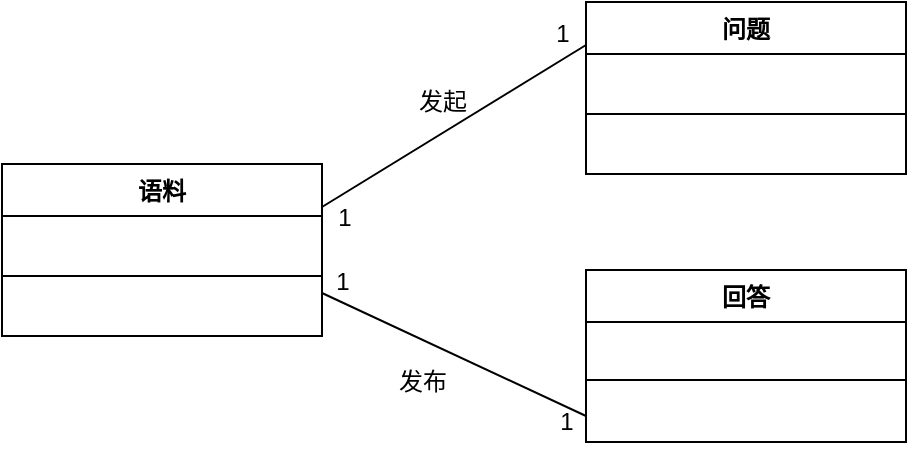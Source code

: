 <mxfile version="12.9.3" type="device"><diagram id="6wMeyarMs7nROyQC8wwc" name="第 1 页"><mxGraphModel dx="1026" dy="594" grid="1" gridSize="10" guides="1" tooltips="1" connect="1" arrows="1" fold="1" page="1" pageScale="1" pageWidth="1169" pageHeight="1654" math="0" shadow="0"><root><mxCell id="0"/><mxCell id="1" parent="0"/><mxCell id="FlJ08VUpoCE8e7hXRUIp-33" style="rounded=0;orthogonalLoop=1;jettySize=auto;html=1;exitX=0;exitY=0.25;exitDx=0;exitDy=0;entryX=1;entryY=0.25;entryDx=0;entryDy=0;endArrow=none;endFill=0;" edge="1" parent="1" source="FlJ08VUpoCE8e7hXRUIp-8" target="FlJ08VUpoCE8e7hXRUIp-23"><mxGeometry relative="1" as="geometry"/></mxCell><mxCell id="FlJ08VUpoCE8e7hXRUIp-36" value="1" style="text;html=1;align=center;verticalAlign=middle;resizable=0;points=[];labelBackgroundColor=#ffffff;" vertex="1" connectable="0" parent="FlJ08VUpoCE8e7hXRUIp-33"><mxGeometry x="0.917" y="10" relative="1" as="geometry"><mxPoint as="offset"/></mxGeometry></mxCell><mxCell id="FlJ08VUpoCE8e7hXRUIp-8" value="问题" style="swimlane;fontStyle=1;align=center;verticalAlign=top;childLayout=stackLayout;horizontal=1;startSize=26;horizontalStack=0;resizeParent=1;resizeParentMax=0;resizeLast=0;collapsible=1;marginBottom=0;" vertex="1" parent="1"><mxGeometry x="492" y="150" width="160" height="86" as="geometry"/></mxCell><mxCell id="FlJ08VUpoCE8e7hXRUIp-9" value=" " style="text;strokeColor=none;fillColor=none;align=center;verticalAlign=middle;spacingLeft=4;spacingRight=4;overflow=hidden;rotatable=0;points=[[0,0.5],[1,0.5]];portConstraint=eastwest;" vertex="1" parent="FlJ08VUpoCE8e7hXRUIp-8"><mxGeometry y="26" width="160" height="26" as="geometry"/></mxCell><mxCell id="FlJ08VUpoCE8e7hXRUIp-10" value="" style="line;strokeWidth=1;fillColor=none;align=left;verticalAlign=middle;spacingTop=-1;spacingLeft=3;spacingRight=3;rotatable=0;labelPosition=right;points=[];portConstraint=eastwest;" vertex="1" parent="FlJ08VUpoCE8e7hXRUIp-8"><mxGeometry y="52" width="160" height="8" as="geometry"/></mxCell><mxCell id="FlJ08VUpoCE8e7hXRUIp-11" value=" " style="text;strokeColor=none;fillColor=none;align=left;verticalAlign=top;spacingLeft=4;spacingRight=4;overflow=hidden;rotatable=0;points=[[0,0.5],[1,0.5]];portConstraint=eastwest;" vertex="1" parent="FlJ08VUpoCE8e7hXRUIp-8"><mxGeometry y="60" width="160" height="26" as="geometry"/></mxCell><mxCell id="FlJ08VUpoCE8e7hXRUIp-12" value="回答" style="swimlane;fontStyle=1;align=center;verticalAlign=top;childLayout=stackLayout;horizontal=1;startSize=26;horizontalStack=0;resizeParent=1;resizeParentMax=0;resizeLast=0;collapsible=1;marginBottom=0;" vertex="1" parent="1"><mxGeometry x="492" y="284" width="160" height="86" as="geometry"/></mxCell><mxCell id="FlJ08VUpoCE8e7hXRUIp-13" value=" " style="text;strokeColor=none;fillColor=none;align=center;verticalAlign=middle;spacingLeft=4;spacingRight=4;overflow=hidden;rotatable=0;points=[[0,0.5],[1,0.5]];portConstraint=eastwest;" vertex="1" parent="FlJ08VUpoCE8e7hXRUIp-12"><mxGeometry y="26" width="160" height="24" as="geometry"/></mxCell><mxCell id="FlJ08VUpoCE8e7hXRUIp-14" value="" style="line;strokeWidth=1;fillColor=none;align=left;verticalAlign=middle;spacingTop=-1;spacingLeft=3;spacingRight=3;rotatable=0;labelPosition=right;points=[];portConstraint=eastwest;" vertex="1" parent="FlJ08VUpoCE8e7hXRUIp-12"><mxGeometry y="50" width="160" height="10" as="geometry"/></mxCell><mxCell id="FlJ08VUpoCE8e7hXRUIp-15" value=" " style="text;strokeColor=none;fillColor=none;align=left;verticalAlign=top;spacingLeft=4;spacingRight=4;overflow=hidden;rotatable=0;points=[[0,0.5],[1,0.5]];portConstraint=eastwest;" vertex="1" parent="FlJ08VUpoCE8e7hXRUIp-12"><mxGeometry y="60" width="160" height="26" as="geometry"/></mxCell><mxCell id="FlJ08VUpoCE8e7hXRUIp-22" style="edgeStyle=none;rounded=0;orthogonalLoop=1;jettySize=auto;html=1;exitX=1;exitY=0.75;exitDx=0;exitDy=0;entryX=0;entryY=0.5;entryDx=0;entryDy=0;endArrow=none;endFill=0;" edge="1" parent="1" source="FlJ08VUpoCE8e7hXRUIp-23" target="FlJ08VUpoCE8e7hXRUIp-15"><mxGeometry relative="1" as="geometry"/></mxCell><mxCell id="FlJ08VUpoCE8e7hXRUIp-31" value="1" style="text;html=1;align=center;verticalAlign=middle;resizable=0;points=[];autosize=1;" vertex="1" parent="1"><mxGeometry x="360" y="280" width="20" height="20" as="geometry"/></mxCell><mxCell id="FlJ08VUpoCE8e7hXRUIp-32" value="发布" style="text;html=1;align=center;verticalAlign=middle;resizable=0;points=[];autosize=1;" vertex="1" parent="1"><mxGeometry x="390" y="330" width="40" height="20" as="geometry"/></mxCell><mxCell id="FlJ08VUpoCE8e7hXRUIp-23" value="语料" style="swimlane;fontStyle=1;align=center;verticalAlign=top;childLayout=stackLayout;horizontal=1;startSize=26;horizontalStack=0;resizeParent=1;resizeParentMax=0;resizeLast=0;collapsible=1;marginBottom=0;" vertex="1" parent="1"><mxGeometry x="200" y="231" width="160" height="86" as="geometry"/></mxCell><mxCell id="FlJ08VUpoCE8e7hXRUIp-24" value=" " style="text;strokeColor=none;fillColor=none;align=center;verticalAlign=middle;spacingLeft=4;spacingRight=4;overflow=hidden;rotatable=0;points=[[0,0.5],[1,0.5]];portConstraint=eastwest;" vertex="1" parent="FlJ08VUpoCE8e7hXRUIp-23"><mxGeometry y="26" width="160" height="26" as="geometry"/></mxCell><mxCell id="FlJ08VUpoCE8e7hXRUIp-25" value="" style="line;strokeWidth=1;fillColor=none;align=left;verticalAlign=middle;spacingTop=-1;spacingLeft=3;spacingRight=3;rotatable=0;labelPosition=right;points=[];portConstraint=eastwest;" vertex="1" parent="FlJ08VUpoCE8e7hXRUIp-23"><mxGeometry y="52" width="160" height="8" as="geometry"/></mxCell><mxCell id="FlJ08VUpoCE8e7hXRUIp-26" value=" " style="text;strokeColor=none;fillColor=none;align=left;verticalAlign=top;spacingLeft=4;spacingRight=4;overflow=hidden;rotatable=0;points=[[0,0.5],[1,0.5]];portConstraint=eastwest;" vertex="1" parent="FlJ08VUpoCE8e7hXRUIp-23"><mxGeometry y="60" width="160" height="26" as="geometry"/></mxCell><mxCell id="FlJ08VUpoCE8e7hXRUIp-34" value="1" style="text;html=1;align=center;verticalAlign=middle;resizable=0;points=[];autosize=1;" vertex="1" parent="1"><mxGeometry x="472" y="350" width="20" height="20" as="geometry"/></mxCell><mxCell id="FlJ08VUpoCE8e7hXRUIp-37" value="1" style="text;html=1;align=center;verticalAlign=middle;resizable=0;points=[];autosize=1;" vertex="1" parent="1"><mxGeometry x="470" y="156" width="20" height="20" as="geometry"/></mxCell><mxCell id="FlJ08VUpoCE8e7hXRUIp-38" value="发起" style="text;html=1;align=center;verticalAlign=middle;resizable=0;points=[];autosize=1;" vertex="1" parent="1"><mxGeometry x="400" y="190" width="40" height="20" as="geometry"/></mxCell></root></mxGraphModel></diagram></mxfile>